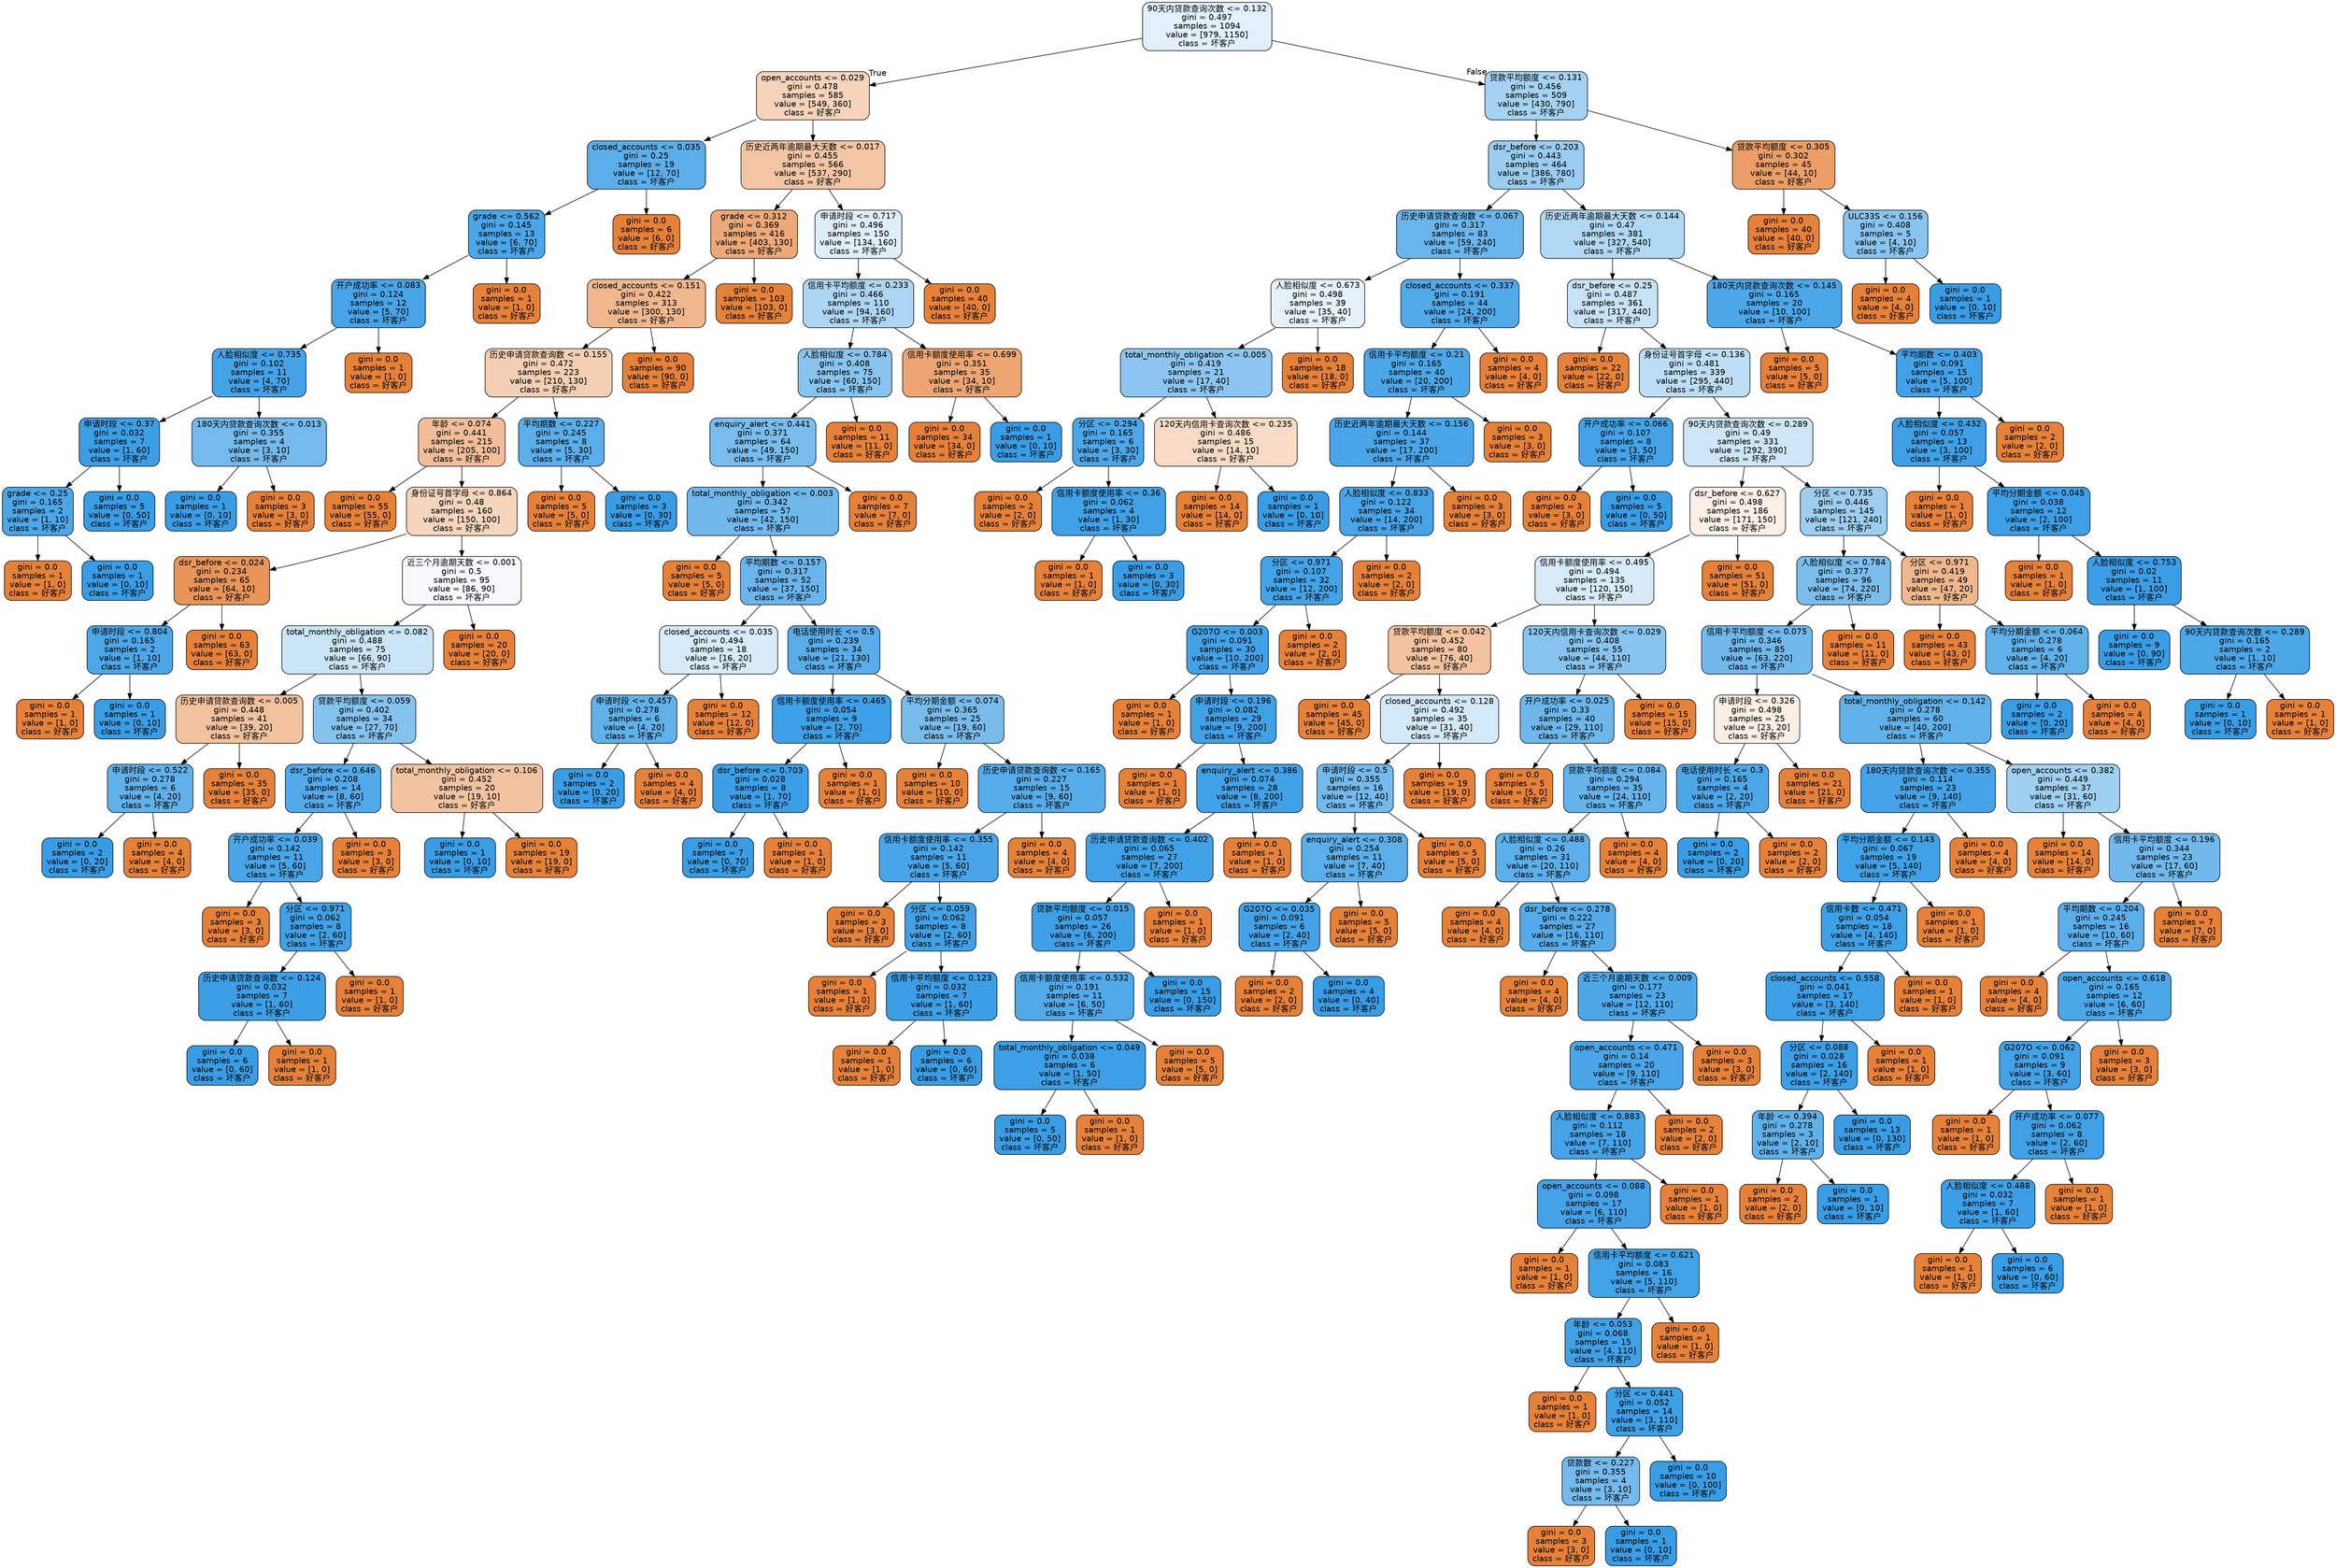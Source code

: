 digraph Tree {
node [shape=box, style="filled, rounded", color="black", fontname=helvetica] ;
edge [fontname=helvetica] ;
0 [label="90天内贷款查询次数 <= 0.132\ngini = 0.497\nsamples = 1094\nvalue = [979, 1150]\nclass = 坏客户", fillcolor="#399de526"] ;
1 [label="open_accounts <= 0.029\ngini = 0.478\nsamples = 585\nvalue = [549, 360]\nclass = 好客户", fillcolor="#e5813958"] ;
0 -> 1 [labeldistance=2.5, labelangle=45, headlabel="True"] ;
2 [label="closed_accounts <= 0.035\ngini = 0.25\nsamples = 19\nvalue = [12, 70]\nclass = 坏客户", fillcolor="#399de5d3"] ;
1 -> 2 ;
3 [label="grade <= 0.562\ngini = 0.145\nsamples = 13\nvalue = [6, 70]\nclass = 坏客户", fillcolor="#399de5e9"] ;
2 -> 3 ;
4 [label="开户成功率 <= 0.083\ngini = 0.124\nsamples = 12\nvalue = [5, 70]\nclass = 坏客户", fillcolor="#399de5ed"] ;
3 -> 4 ;
5 [label="人脸相似度 <= 0.735\ngini = 0.102\nsamples = 11\nvalue = [4, 70]\nclass = 坏客户", fillcolor="#399de5f0"] ;
4 -> 5 ;
6 [label="申请时段 <= 0.37\ngini = 0.032\nsamples = 7\nvalue = [1, 60]\nclass = 坏客户", fillcolor="#399de5fb"] ;
5 -> 6 ;
7 [label="grade <= 0.25\ngini = 0.165\nsamples = 2\nvalue = [1, 10]\nclass = 坏客户", fillcolor="#399de5e6"] ;
6 -> 7 ;
8 [label="gini = 0.0\nsamples = 1\nvalue = [1, 0]\nclass = 好客户", fillcolor="#e58139ff"] ;
7 -> 8 ;
9 [label="gini = 0.0\nsamples = 1\nvalue = [0, 10]\nclass = 坏客户", fillcolor="#399de5ff"] ;
7 -> 9 ;
10 [label="gini = 0.0\nsamples = 5\nvalue = [0, 50]\nclass = 坏客户", fillcolor="#399de5ff"] ;
6 -> 10 ;
11 [label="180天内贷款查询次数 <= 0.013\ngini = 0.355\nsamples = 4\nvalue = [3, 10]\nclass = 坏客户", fillcolor="#399de5b3"] ;
5 -> 11 ;
12 [label="gini = 0.0\nsamples = 1\nvalue = [0, 10]\nclass = 坏客户", fillcolor="#399de5ff"] ;
11 -> 12 ;
13 [label="gini = 0.0\nsamples = 3\nvalue = [3, 0]\nclass = 好客户", fillcolor="#e58139ff"] ;
11 -> 13 ;
14 [label="gini = 0.0\nsamples = 1\nvalue = [1, 0]\nclass = 好客户", fillcolor="#e58139ff"] ;
4 -> 14 ;
15 [label="gini = 0.0\nsamples = 1\nvalue = [1, 0]\nclass = 好客户", fillcolor="#e58139ff"] ;
3 -> 15 ;
16 [label="gini = 0.0\nsamples = 6\nvalue = [6, 0]\nclass = 好客户", fillcolor="#e58139ff"] ;
2 -> 16 ;
17 [label="历史近两年逾期最大天数 <= 0.017\ngini = 0.455\nsamples = 566\nvalue = [537, 290]\nclass = 好客户", fillcolor="#e5813975"] ;
1 -> 17 ;
18 [label="grade <= 0.312\ngini = 0.369\nsamples = 416\nvalue = [403, 130]\nclass = 好客户", fillcolor="#e58139ad"] ;
17 -> 18 ;
19 [label="closed_accounts <= 0.151\ngini = 0.422\nsamples = 313\nvalue = [300, 130]\nclass = 好客户", fillcolor="#e5813991"] ;
18 -> 19 ;
20 [label="历史申请贷款查询数 <= 0.155\ngini = 0.472\nsamples = 223\nvalue = [210, 130]\nclass = 好客户", fillcolor="#e5813961"] ;
19 -> 20 ;
21 [label="年龄 <= 0.074\ngini = 0.441\nsamples = 215\nvalue = [205, 100]\nclass = 好客户", fillcolor="#e5813983"] ;
20 -> 21 ;
22 [label="gini = 0.0\nsamples = 55\nvalue = [55, 0]\nclass = 好客户", fillcolor="#e58139ff"] ;
21 -> 22 ;
23 [label="身份证号首字母 <= 0.864\ngini = 0.48\nsamples = 160\nvalue = [150, 100]\nclass = 好客户", fillcolor="#e5813955"] ;
21 -> 23 ;
24 [label="dsr_before <= 0.024\ngini = 0.234\nsamples = 65\nvalue = [64, 10]\nclass = 好客户", fillcolor="#e58139d7"] ;
23 -> 24 ;
25 [label="申请时段 <= 0.804\ngini = 0.165\nsamples = 2\nvalue = [1, 10]\nclass = 坏客户", fillcolor="#399de5e6"] ;
24 -> 25 ;
26 [label="gini = 0.0\nsamples = 1\nvalue = [1, 0]\nclass = 好客户", fillcolor="#e58139ff"] ;
25 -> 26 ;
27 [label="gini = 0.0\nsamples = 1\nvalue = [0, 10]\nclass = 坏客户", fillcolor="#399de5ff"] ;
25 -> 27 ;
28 [label="gini = 0.0\nsamples = 63\nvalue = [63, 0]\nclass = 好客户", fillcolor="#e58139ff"] ;
24 -> 28 ;
29 [label="近三个月逾期天数 <= 0.001\ngini = 0.5\nsamples = 95\nvalue = [86, 90]\nclass = 坏客户", fillcolor="#399de50b"] ;
23 -> 29 ;
30 [label="total_monthly_obligation <= 0.082\ngini = 0.488\nsamples = 75\nvalue = [66, 90]\nclass = 坏客户", fillcolor="#399de544"] ;
29 -> 30 ;
31 [label="历史申请贷款查询数 <= 0.005\ngini = 0.448\nsamples = 41\nvalue = [39, 20]\nclass = 好客户", fillcolor="#e581397c"] ;
30 -> 31 ;
32 [label="申请时段 <= 0.522\ngini = 0.278\nsamples = 6\nvalue = [4, 20]\nclass = 坏客户", fillcolor="#399de5cc"] ;
31 -> 32 ;
33 [label="gini = 0.0\nsamples = 2\nvalue = [0, 20]\nclass = 坏客户", fillcolor="#399de5ff"] ;
32 -> 33 ;
34 [label="gini = 0.0\nsamples = 4\nvalue = [4, 0]\nclass = 好客户", fillcolor="#e58139ff"] ;
32 -> 34 ;
35 [label="gini = 0.0\nsamples = 35\nvalue = [35, 0]\nclass = 好客户", fillcolor="#e58139ff"] ;
31 -> 35 ;
36 [label="贷款平均额度 <= 0.059\ngini = 0.402\nsamples = 34\nvalue = [27, 70]\nclass = 坏客户", fillcolor="#399de59d"] ;
30 -> 36 ;
37 [label="dsr_before <= 0.646\ngini = 0.208\nsamples = 14\nvalue = [8, 60]\nclass = 坏客户", fillcolor="#399de5dd"] ;
36 -> 37 ;
38 [label="开户成功率 <= 0.039\ngini = 0.142\nsamples = 11\nvalue = [5, 60]\nclass = 坏客户", fillcolor="#399de5ea"] ;
37 -> 38 ;
39 [label="gini = 0.0\nsamples = 3\nvalue = [3, 0]\nclass = 好客户", fillcolor="#e58139ff"] ;
38 -> 39 ;
40 [label="分区 <= 0.971\ngini = 0.062\nsamples = 8\nvalue = [2, 60]\nclass = 坏客户", fillcolor="#399de5f6"] ;
38 -> 40 ;
41 [label="历史申请贷款查询数 <= 0.124\ngini = 0.032\nsamples = 7\nvalue = [1, 60]\nclass = 坏客户", fillcolor="#399de5fb"] ;
40 -> 41 ;
42 [label="gini = 0.0\nsamples = 6\nvalue = [0, 60]\nclass = 坏客户", fillcolor="#399de5ff"] ;
41 -> 42 ;
43 [label="gini = 0.0\nsamples = 1\nvalue = [1, 0]\nclass = 好客户", fillcolor="#e58139ff"] ;
41 -> 43 ;
44 [label="gini = 0.0\nsamples = 1\nvalue = [1, 0]\nclass = 好客户", fillcolor="#e58139ff"] ;
40 -> 44 ;
45 [label="gini = 0.0\nsamples = 3\nvalue = [3, 0]\nclass = 好客户", fillcolor="#e58139ff"] ;
37 -> 45 ;
46 [label="total_monthly_obligation <= 0.106\ngini = 0.452\nsamples = 20\nvalue = [19, 10]\nclass = 好客户", fillcolor="#e5813979"] ;
36 -> 46 ;
47 [label="gini = 0.0\nsamples = 1\nvalue = [0, 10]\nclass = 坏客户", fillcolor="#399de5ff"] ;
46 -> 47 ;
48 [label="gini = 0.0\nsamples = 19\nvalue = [19, 0]\nclass = 好客户", fillcolor="#e58139ff"] ;
46 -> 48 ;
49 [label="gini = 0.0\nsamples = 20\nvalue = [20, 0]\nclass = 好客户", fillcolor="#e58139ff"] ;
29 -> 49 ;
50 [label="平均期数 <= 0.227\ngini = 0.245\nsamples = 8\nvalue = [5, 30]\nclass = 坏客户", fillcolor="#399de5d4"] ;
20 -> 50 ;
51 [label="gini = 0.0\nsamples = 5\nvalue = [5, 0]\nclass = 好客户", fillcolor="#e58139ff"] ;
50 -> 51 ;
52 [label="gini = 0.0\nsamples = 3\nvalue = [0, 30]\nclass = 坏客户", fillcolor="#399de5ff"] ;
50 -> 52 ;
53 [label="gini = 0.0\nsamples = 90\nvalue = [90, 0]\nclass = 好客户", fillcolor="#e58139ff"] ;
19 -> 53 ;
54 [label="gini = 0.0\nsamples = 103\nvalue = [103, 0]\nclass = 好客户", fillcolor="#e58139ff"] ;
18 -> 54 ;
55 [label="申请时段 <= 0.717\ngini = 0.496\nsamples = 150\nvalue = [134, 160]\nclass = 坏客户", fillcolor="#399de529"] ;
17 -> 55 ;
56 [label="信用卡平均额度 <= 0.233\ngini = 0.466\nsamples = 110\nvalue = [94, 160]\nclass = 坏客户", fillcolor="#399de569"] ;
55 -> 56 ;
57 [label="人脸相似度 <= 0.784\ngini = 0.408\nsamples = 75\nvalue = [60, 150]\nclass = 坏客户", fillcolor="#399de599"] ;
56 -> 57 ;
58 [label="enquiry_alert <= 0.441\ngini = 0.371\nsamples = 64\nvalue = [49, 150]\nclass = 坏客户", fillcolor="#399de5ac"] ;
57 -> 58 ;
59 [label="total_monthly_obligation <= 0.003\ngini = 0.342\nsamples = 57\nvalue = [42, 150]\nclass = 坏客户", fillcolor="#399de5b8"] ;
58 -> 59 ;
60 [label="gini = 0.0\nsamples = 5\nvalue = [5, 0]\nclass = 好客户", fillcolor="#e58139ff"] ;
59 -> 60 ;
61 [label="平均期数 <= 0.157\ngini = 0.317\nsamples = 52\nvalue = [37, 150]\nclass = 坏客户", fillcolor="#399de5c0"] ;
59 -> 61 ;
62 [label="closed_accounts <= 0.035\ngini = 0.494\nsamples = 18\nvalue = [16, 20]\nclass = 坏客户", fillcolor="#399de533"] ;
61 -> 62 ;
63 [label="申请时段 <= 0.457\ngini = 0.278\nsamples = 6\nvalue = [4, 20]\nclass = 坏客户", fillcolor="#399de5cc"] ;
62 -> 63 ;
64 [label="gini = 0.0\nsamples = 2\nvalue = [0, 20]\nclass = 坏客户", fillcolor="#399de5ff"] ;
63 -> 64 ;
65 [label="gini = 0.0\nsamples = 4\nvalue = [4, 0]\nclass = 好客户", fillcolor="#e58139ff"] ;
63 -> 65 ;
66 [label="gini = 0.0\nsamples = 12\nvalue = [12, 0]\nclass = 好客户", fillcolor="#e58139ff"] ;
62 -> 66 ;
67 [label="电话使用时长 <= 0.5\ngini = 0.239\nsamples = 34\nvalue = [21, 130]\nclass = 坏客户", fillcolor="#399de5d6"] ;
61 -> 67 ;
68 [label="信用卡额度使用率 <= 0.465\ngini = 0.054\nsamples = 9\nvalue = [2, 70]\nclass = 坏客户", fillcolor="#399de5f8"] ;
67 -> 68 ;
69 [label="dsr_before <= 0.703\ngini = 0.028\nsamples = 8\nvalue = [1, 70]\nclass = 坏客户", fillcolor="#399de5fb"] ;
68 -> 69 ;
70 [label="gini = 0.0\nsamples = 7\nvalue = [0, 70]\nclass = 坏客户", fillcolor="#399de5ff"] ;
69 -> 70 ;
71 [label="gini = 0.0\nsamples = 1\nvalue = [1, 0]\nclass = 好客户", fillcolor="#e58139ff"] ;
69 -> 71 ;
72 [label="gini = 0.0\nsamples = 1\nvalue = [1, 0]\nclass = 好客户", fillcolor="#e58139ff"] ;
68 -> 72 ;
73 [label="平均分期金额 <= 0.074\ngini = 0.365\nsamples = 25\nvalue = [19, 60]\nclass = 坏客户", fillcolor="#399de5ae"] ;
67 -> 73 ;
74 [label="gini = 0.0\nsamples = 10\nvalue = [10, 0]\nclass = 好客户", fillcolor="#e58139ff"] ;
73 -> 74 ;
75 [label="历史申请贷款查询数 <= 0.165\ngini = 0.227\nsamples = 15\nvalue = [9, 60]\nclass = 坏客户", fillcolor="#399de5d9"] ;
73 -> 75 ;
76 [label="信用卡额度使用率 <= 0.355\ngini = 0.142\nsamples = 11\nvalue = [5, 60]\nclass = 坏客户", fillcolor="#399de5ea"] ;
75 -> 76 ;
77 [label="gini = 0.0\nsamples = 3\nvalue = [3, 0]\nclass = 好客户", fillcolor="#e58139ff"] ;
76 -> 77 ;
78 [label="分区 <= 0.059\ngini = 0.062\nsamples = 8\nvalue = [2, 60]\nclass = 坏客户", fillcolor="#399de5f6"] ;
76 -> 78 ;
79 [label="gini = 0.0\nsamples = 1\nvalue = [1, 0]\nclass = 好客户", fillcolor="#e58139ff"] ;
78 -> 79 ;
80 [label="信用卡平均额度 <= 0.123\ngini = 0.032\nsamples = 7\nvalue = [1, 60]\nclass = 坏客户", fillcolor="#399de5fb"] ;
78 -> 80 ;
81 [label="gini = 0.0\nsamples = 1\nvalue = [1, 0]\nclass = 好客户", fillcolor="#e58139ff"] ;
80 -> 81 ;
82 [label="gini = 0.0\nsamples = 6\nvalue = [0, 60]\nclass = 坏客户", fillcolor="#399de5ff"] ;
80 -> 82 ;
83 [label="gini = 0.0\nsamples = 4\nvalue = [4, 0]\nclass = 好客户", fillcolor="#e58139ff"] ;
75 -> 83 ;
84 [label="gini = 0.0\nsamples = 7\nvalue = [7, 0]\nclass = 好客户", fillcolor="#e58139ff"] ;
58 -> 84 ;
85 [label="gini = 0.0\nsamples = 11\nvalue = [11, 0]\nclass = 好客户", fillcolor="#e58139ff"] ;
57 -> 85 ;
86 [label="信用卡额度使用率 <= 0.699\ngini = 0.351\nsamples = 35\nvalue = [34, 10]\nclass = 好客户", fillcolor="#e58139b4"] ;
56 -> 86 ;
87 [label="gini = 0.0\nsamples = 34\nvalue = [34, 0]\nclass = 好客户", fillcolor="#e58139ff"] ;
86 -> 87 ;
88 [label="gini = 0.0\nsamples = 1\nvalue = [0, 10]\nclass = 坏客户", fillcolor="#399de5ff"] ;
86 -> 88 ;
89 [label="gini = 0.0\nsamples = 40\nvalue = [40, 0]\nclass = 好客户", fillcolor="#e58139ff"] ;
55 -> 89 ;
90 [label="贷款平均额度 <= 0.131\ngini = 0.456\nsamples = 509\nvalue = [430, 790]\nclass = 坏客户", fillcolor="#399de574"] ;
0 -> 90 [labeldistance=2.5, labelangle=-45, headlabel="False"] ;
91 [label="dsr_before <= 0.203\ngini = 0.443\nsamples = 464\nvalue = [386, 780]\nclass = 坏客户", fillcolor="#399de581"] ;
90 -> 91 ;
92 [label="历史申请贷款查询数 <= 0.067\ngini = 0.317\nsamples = 83\nvalue = [59, 240]\nclass = 坏客户", fillcolor="#399de5c0"] ;
91 -> 92 ;
93 [label="人脸相似度 <= 0.673\ngini = 0.498\nsamples = 39\nvalue = [35, 40]\nclass = 坏客户", fillcolor="#399de520"] ;
92 -> 93 ;
94 [label="total_monthly_obligation <= 0.005\ngini = 0.419\nsamples = 21\nvalue = [17, 40]\nclass = 坏客户", fillcolor="#399de593"] ;
93 -> 94 ;
95 [label="分区 <= 0.294\ngini = 0.165\nsamples = 6\nvalue = [3, 30]\nclass = 坏客户", fillcolor="#399de5e6"] ;
94 -> 95 ;
96 [label="gini = 0.0\nsamples = 2\nvalue = [2, 0]\nclass = 好客户", fillcolor="#e58139ff"] ;
95 -> 96 ;
97 [label="信用卡额度使用率 <= 0.36\ngini = 0.062\nsamples = 4\nvalue = [1, 30]\nclass = 坏客户", fillcolor="#399de5f6"] ;
95 -> 97 ;
98 [label="gini = 0.0\nsamples = 1\nvalue = [1, 0]\nclass = 好客户", fillcolor="#e58139ff"] ;
97 -> 98 ;
99 [label="gini = 0.0\nsamples = 3\nvalue = [0, 30]\nclass = 坏客户", fillcolor="#399de5ff"] ;
97 -> 99 ;
100 [label="120天内信用卡查询次数 <= 0.235\ngini = 0.486\nsamples = 15\nvalue = [14, 10]\nclass = 好客户", fillcolor="#e5813949"] ;
94 -> 100 ;
101 [label="gini = 0.0\nsamples = 14\nvalue = [14, 0]\nclass = 好客户", fillcolor="#e58139ff"] ;
100 -> 101 ;
102 [label="gini = 0.0\nsamples = 1\nvalue = [0, 10]\nclass = 坏客户", fillcolor="#399de5ff"] ;
100 -> 102 ;
103 [label="gini = 0.0\nsamples = 18\nvalue = [18, 0]\nclass = 好客户", fillcolor="#e58139ff"] ;
93 -> 103 ;
104 [label="closed_accounts <= 0.337\ngini = 0.191\nsamples = 44\nvalue = [24, 200]\nclass = 坏客户", fillcolor="#399de5e0"] ;
92 -> 104 ;
105 [label="信用卡平均额度 <= 0.21\ngini = 0.165\nsamples = 40\nvalue = [20, 200]\nclass = 坏客户", fillcolor="#399de5e6"] ;
104 -> 105 ;
106 [label="历史近两年逾期最大天数 <= 0.156\ngini = 0.144\nsamples = 37\nvalue = [17, 200]\nclass = 坏客户", fillcolor="#399de5e9"] ;
105 -> 106 ;
107 [label="人脸相似度 <= 0.833\ngini = 0.122\nsamples = 34\nvalue = [14, 200]\nclass = 坏客户", fillcolor="#399de5ed"] ;
106 -> 107 ;
108 [label="分区 <= 0.971\ngini = 0.107\nsamples = 32\nvalue = [12, 200]\nclass = 坏客户", fillcolor="#399de5f0"] ;
107 -> 108 ;
109 [label="G207O <= 0.003\ngini = 0.091\nsamples = 30\nvalue = [10, 200]\nclass = 坏客户", fillcolor="#399de5f2"] ;
108 -> 109 ;
110 [label="gini = 0.0\nsamples = 1\nvalue = [1, 0]\nclass = 好客户", fillcolor="#e58139ff"] ;
109 -> 110 ;
111 [label="申请时段 <= 0.196\ngini = 0.082\nsamples = 29\nvalue = [9, 200]\nclass = 坏客户", fillcolor="#399de5f4"] ;
109 -> 111 ;
112 [label="gini = 0.0\nsamples = 1\nvalue = [1, 0]\nclass = 好客户", fillcolor="#e58139ff"] ;
111 -> 112 ;
113 [label="enquiry_alert <= 0.386\ngini = 0.074\nsamples = 28\nvalue = [8, 200]\nclass = 坏客户", fillcolor="#399de5f5"] ;
111 -> 113 ;
114 [label="历史申请贷款查询数 <= 0.402\ngini = 0.065\nsamples = 27\nvalue = [7, 200]\nclass = 坏客户", fillcolor="#399de5f6"] ;
113 -> 114 ;
115 [label="贷款平均额度 <= 0.015\ngini = 0.057\nsamples = 26\nvalue = [6, 200]\nclass = 坏客户", fillcolor="#399de5f7"] ;
114 -> 115 ;
116 [label="信用卡额度使用率 <= 0.532\ngini = 0.191\nsamples = 11\nvalue = [6, 50]\nclass = 坏客户", fillcolor="#399de5e0"] ;
115 -> 116 ;
117 [label="total_monthly_obligation <= 0.049\ngini = 0.038\nsamples = 6\nvalue = [1, 50]\nclass = 坏客户", fillcolor="#399de5fa"] ;
116 -> 117 ;
118 [label="gini = 0.0\nsamples = 5\nvalue = [0, 50]\nclass = 坏客户", fillcolor="#399de5ff"] ;
117 -> 118 ;
119 [label="gini = 0.0\nsamples = 1\nvalue = [1, 0]\nclass = 好客户", fillcolor="#e58139ff"] ;
117 -> 119 ;
120 [label="gini = 0.0\nsamples = 5\nvalue = [5, 0]\nclass = 好客户", fillcolor="#e58139ff"] ;
116 -> 120 ;
121 [label="gini = 0.0\nsamples = 15\nvalue = [0, 150]\nclass = 坏客户", fillcolor="#399de5ff"] ;
115 -> 121 ;
122 [label="gini = 0.0\nsamples = 1\nvalue = [1, 0]\nclass = 好客户", fillcolor="#e58139ff"] ;
114 -> 122 ;
123 [label="gini = 0.0\nsamples = 1\nvalue = [1, 0]\nclass = 好客户", fillcolor="#e58139ff"] ;
113 -> 123 ;
124 [label="gini = 0.0\nsamples = 2\nvalue = [2, 0]\nclass = 好客户", fillcolor="#e58139ff"] ;
108 -> 124 ;
125 [label="gini = 0.0\nsamples = 2\nvalue = [2, 0]\nclass = 好客户", fillcolor="#e58139ff"] ;
107 -> 125 ;
126 [label="gini = 0.0\nsamples = 3\nvalue = [3, 0]\nclass = 好客户", fillcolor="#e58139ff"] ;
106 -> 126 ;
127 [label="gini = 0.0\nsamples = 3\nvalue = [3, 0]\nclass = 好客户", fillcolor="#e58139ff"] ;
105 -> 127 ;
128 [label="gini = 0.0\nsamples = 4\nvalue = [4, 0]\nclass = 好客户", fillcolor="#e58139ff"] ;
104 -> 128 ;
129 [label="历史近两年逾期最大天数 <= 0.144\ngini = 0.47\nsamples = 381\nvalue = [327, 540]\nclass = 坏客户", fillcolor="#399de565"] ;
91 -> 129 ;
130 [label="dsr_before <= 0.25\ngini = 0.487\nsamples = 361\nvalue = [317, 440]\nclass = 坏客户", fillcolor="#399de547"] ;
129 -> 130 ;
131 [label="gini = 0.0\nsamples = 22\nvalue = [22, 0]\nclass = 好客户", fillcolor="#e58139ff"] ;
130 -> 131 ;
132 [label="身份证号首字母 <= 0.136\ngini = 0.481\nsamples = 339\nvalue = [295, 440]\nclass = 坏客户", fillcolor="#399de554"] ;
130 -> 132 ;
133 [label="开户成功率 <= 0.066\ngini = 0.107\nsamples = 8\nvalue = [3, 50]\nclass = 坏客户", fillcolor="#399de5f0"] ;
132 -> 133 ;
134 [label="gini = 0.0\nsamples = 3\nvalue = [3, 0]\nclass = 好客户", fillcolor="#e58139ff"] ;
133 -> 134 ;
135 [label="gini = 0.0\nsamples = 5\nvalue = [0, 50]\nclass = 坏客户", fillcolor="#399de5ff"] ;
133 -> 135 ;
136 [label="90天内贷款查询次数 <= 0.289\ngini = 0.49\nsamples = 331\nvalue = [292, 390]\nclass = 坏客户", fillcolor="#399de540"] ;
132 -> 136 ;
137 [label="dsr_before <= 0.627\ngini = 0.498\nsamples = 186\nvalue = [171, 150]\nclass = 好客户", fillcolor="#e581391f"] ;
136 -> 137 ;
138 [label="信用卡额度使用率 <= 0.495\ngini = 0.494\nsamples = 135\nvalue = [120, 150]\nclass = 坏客户", fillcolor="#399de533"] ;
137 -> 138 ;
139 [label="贷款平均额度 <= 0.042\ngini = 0.452\nsamples = 80\nvalue = [76, 40]\nclass = 好客户", fillcolor="#e5813979"] ;
138 -> 139 ;
140 [label="gini = 0.0\nsamples = 45\nvalue = [45, 0]\nclass = 好客户", fillcolor="#e58139ff"] ;
139 -> 140 ;
141 [label="closed_accounts <= 0.128\ngini = 0.492\nsamples = 35\nvalue = [31, 40]\nclass = 坏客户", fillcolor="#399de539"] ;
139 -> 141 ;
142 [label="申请时段 <= 0.5\ngini = 0.355\nsamples = 16\nvalue = [12, 40]\nclass = 坏客户", fillcolor="#399de5b3"] ;
141 -> 142 ;
143 [label="enquiry_alert <= 0.308\ngini = 0.254\nsamples = 11\nvalue = [7, 40]\nclass = 坏客户", fillcolor="#399de5d2"] ;
142 -> 143 ;
144 [label="G207O <= 0.035\ngini = 0.091\nsamples = 6\nvalue = [2, 40]\nclass = 坏客户", fillcolor="#399de5f2"] ;
143 -> 144 ;
145 [label="gini = 0.0\nsamples = 2\nvalue = [2, 0]\nclass = 好客户", fillcolor="#e58139ff"] ;
144 -> 145 ;
146 [label="gini = 0.0\nsamples = 4\nvalue = [0, 40]\nclass = 坏客户", fillcolor="#399de5ff"] ;
144 -> 146 ;
147 [label="gini = 0.0\nsamples = 5\nvalue = [5, 0]\nclass = 好客户", fillcolor="#e58139ff"] ;
143 -> 147 ;
148 [label="gini = 0.0\nsamples = 5\nvalue = [5, 0]\nclass = 好客户", fillcolor="#e58139ff"] ;
142 -> 148 ;
149 [label="gini = 0.0\nsamples = 19\nvalue = [19, 0]\nclass = 好客户", fillcolor="#e58139ff"] ;
141 -> 149 ;
150 [label="120天内信用卡查询次数 <= 0.029\ngini = 0.408\nsamples = 55\nvalue = [44, 110]\nclass = 坏客户", fillcolor="#399de599"] ;
138 -> 150 ;
151 [label="开户成功率 <= 0.025\ngini = 0.33\nsamples = 40\nvalue = [29, 110]\nclass = 坏客户", fillcolor="#399de5bc"] ;
150 -> 151 ;
152 [label="gini = 0.0\nsamples = 5\nvalue = [5, 0]\nclass = 好客户", fillcolor="#e58139ff"] ;
151 -> 152 ;
153 [label="贷款平均额度 <= 0.084\ngini = 0.294\nsamples = 35\nvalue = [24, 110]\nclass = 坏客户", fillcolor="#399de5c7"] ;
151 -> 153 ;
154 [label="人脸相似度 <= 0.488\ngini = 0.26\nsamples = 31\nvalue = [20, 110]\nclass = 坏客户", fillcolor="#399de5d1"] ;
153 -> 154 ;
155 [label="gini = 0.0\nsamples = 4\nvalue = [4, 0]\nclass = 好客户", fillcolor="#e58139ff"] ;
154 -> 155 ;
156 [label="dsr_before <= 0.278\ngini = 0.222\nsamples = 27\nvalue = [16, 110]\nclass = 坏客户", fillcolor="#399de5da"] ;
154 -> 156 ;
157 [label="gini = 0.0\nsamples = 4\nvalue = [4, 0]\nclass = 好客户", fillcolor="#e58139ff"] ;
156 -> 157 ;
158 [label="近三个月逾期天数 <= 0.009\ngini = 0.177\nsamples = 23\nvalue = [12, 110]\nclass = 坏客户", fillcolor="#399de5e3"] ;
156 -> 158 ;
159 [label="open_accounts <= 0.471\ngini = 0.14\nsamples = 20\nvalue = [9, 110]\nclass = 坏客户", fillcolor="#399de5ea"] ;
158 -> 159 ;
160 [label="人脸相似度 <= 0.883\ngini = 0.112\nsamples = 18\nvalue = [7, 110]\nclass = 坏客户", fillcolor="#399de5ef"] ;
159 -> 160 ;
161 [label="open_accounts <= 0.088\ngini = 0.098\nsamples = 17\nvalue = [6, 110]\nclass = 坏客户", fillcolor="#399de5f1"] ;
160 -> 161 ;
162 [label="gini = 0.0\nsamples = 1\nvalue = [1, 0]\nclass = 好客户", fillcolor="#e58139ff"] ;
161 -> 162 ;
163 [label="信用卡平均额度 <= 0.621\ngini = 0.083\nsamples = 16\nvalue = [5, 110]\nclass = 坏客户", fillcolor="#399de5f3"] ;
161 -> 163 ;
164 [label="年龄 <= 0.053\ngini = 0.068\nsamples = 15\nvalue = [4, 110]\nclass = 坏客户", fillcolor="#399de5f6"] ;
163 -> 164 ;
165 [label="gini = 0.0\nsamples = 1\nvalue = [1, 0]\nclass = 好客户", fillcolor="#e58139ff"] ;
164 -> 165 ;
166 [label="分区 <= 0.441\ngini = 0.052\nsamples = 14\nvalue = [3, 110]\nclass = 坏客户", fillcolor="#399de5f8"] ;
164 -> 166 ;
167 [label="贷款数 <= 0.227\ngini = 0.355\nsamples = 4\nvalue = [3, 10]\nclass = 坏客户", fillcolor="#399de5b3"] ;
166 -> 167 ;
168 [label="gini = 0.0\nsamples = 3\nvalue = [3, 0]\nclass = 好客户", fillcolor="#e58139ff"] ;
167 -> 168 ;
169 [label="gini = 0.0\nsamples = 1\nvalue = [0, 10]\nclass = 坏客户", fillcolor="#399de5ff"] ;
167 -> 169 ;
170 [label="gini = 0.0\nsamples = 10\nvalue = [0, 100]\nclass = 坏客户", fillcolor="#399de5ff"] ;
166 -> 170 ;
171 [label="gini = 0.0\nsamples = 1\nvalue = [1, 0]\nclass = 好客户", fillcolor="#e58139ff"] ;
163 -> 171 ;
172 [label="gini = 0.0\nsamples = 1\nvalue = [1, 0]\nclass = 好客户", fillcolor="#e58139ff"] ;
160 -> 172 ;
173 [label="gini = 0.0\nsamples = 2\nvalue = [2, 0]\nclass = 好客户", fillcolor="#e58139ff"] ;
159 -> 173 ;
174 [label="gini = 0.0\nsamples = 3\nvalue = [3, 0]\nclass = 好客户", fillcolor="#e58139ff"] ;
158 -> 174 ;
175 [label="gini = 0.0\nsamples = 4\nvalue = [4, 0]\nclass = 好客户", fillcolor="#e58139ff"] ;
153 -> 175 ;
176 [label="gini = 0.0\nsamples = 15\nvalue = [15, 0]\nclass = 好客户", fillcolor="#e58139ff"] ;
150 -> 176 ;
177 [label="gini = 0.0\nsamples = 51\nvalue = [51, 0]\nclass = 好客户", fillcolor="#e58139ff"] ;
137 -> 177 ;
178 [label="分区 <= 0.735\ngini = 0.446\nsamples = 145\nvalue = [121, 240]\nclass = 坏客户", fillcolor="#399de57e"] ;
136 -> 178 ;
179 [label="人脸相似度 <= 0.784\ngini = 0.377\nsamples = 96\nvalue = [74, 220]\nclass = 坏客户", fillcolor="#399de5a9"] ;
178 -> 179 ;
180 [label="信用卡平均额度 <= 0.075\ngini = 0.346\nsamples = 85\nvalue = [63, 220]\nclass = 坏客户", fillcolor="#399de5b6"] ;
179 -> 180 ;
181 [label="申请时段 <= 0.326\ngini = 0.498\nsamples = 25\nvalue = [23, 20]\nclass = 好客户", fillcolor="#e5813921"] ;
180 -> 181 ;
182 [label="电话使用时长 <= 0.3\ngini = 0.165\nsamples = 4\nvalue = [2, 20]\nclass = 坏客户", fillcolor="#399de5e6"] ;
181 -> 182 ;
183 [label="gini = 0.0\nsamples = 2\nvalue = [0, 20]\nclass = 坏客户", fillcolor="#399de5ff"] ;
182 -> 183 ;
184 [label="gini = 0.0\nsamples = 2\nvalue = [2, 0]\nclass = 好客户", fillcolor="#e58139ff"] ;
182 -> 184 ;
185 [label="gini = 0.0\nsamples = 21\nvalue = [21, 0]\nclass = 好客户", fillcolor="#e58139ff"] ;
181 -> 185 ;
186 [label="total_monthly_obligation <= 0.142\ngini = 0.278\nsamples = 60\nvalue = [40, 200]\nclass = 坏客户", fillcolor="#399de5cc"] ;
180 -> 186 ;
187 [label="180天内贷款查询次数 <= 0.355\ngini = 0.114\nsamples = 23\nvalue = [9, 140]\nclass = 坏客户", fillcolor="#399de5ef"] ;
186 -> 187 ;
188 [label="平均分期金额 <= 0.143\ngini = 0.067\nsamples = 19\nvalue = [5, 140]\nclass = 坏客户", fillcolor="#399de5f6"] ;
187 -> 188 ;
189 [label="信用卡数 <= 0.471\ngini = 0.054\nsamples = 18\nvalue = [4, 140]\nclass = 坏客户", fillcolor="#399de5f8"] ;
188 -> 189 ;
190 [label="closed_accounts <= 0.558\ngini = 0.041\nsamples = 17\nvalue = [3, 140]\nclass = 坏客户", fillcolor="#399de5fa"] ;
189 -> 190 ;
191 [label="分区 <= 0.088\ngini = 0.028\nsamples = 16\nvalue = [2, 140]\nclass = 坏客户", fillcolor="#399de5fb"] ;
190 -> 191 ;
192 [label="年龄 <= 0.394\ngini = 0.278\nsamples = 3\nvalue = [2, 10]\nclass = 坏客户", fillcolor="#399de5cc"] ;
191 -> 192 ;
193 [label="gini = 0.0\nsamples = 2\nvalue = [2, 0]\nclass = 好客户", fillcolor="#e58139ff"] ;
192 -> 193 ;
194 [label="gini = 0.0\nsamples = 1\nvalue = [0, 10]\nclass = 坏客户", fillcolor="#399de5ff"] ;
192 -> 194 ;
195 [label="gini = 0.0\nsamples = 13\nvalue = [0, 130]\nclass = 坏客户", fillcolor="#399de5ff"] ;
191 -> 195 ;
196 [label="gini = 0.0\nsamples = 1\nvalue = [1, 0]\nclass = 好客户", fillcolor="#e58139ff"] ;
190 -> 196 ;
197 [label="gini = 0.0\nsamples = 1\nvalue = [1, 0]\nclass = 好客户", fillcolor="#e58139ff"] ;
189 -> 197 ;
198 [label="gini = 0.0\nsamples = 1\nvalue = [1, 0]\nclass = 好客户", fillcolor="#e58139ff"] ;
188 -> 198 ;
199 [label="gini = 0.0\nsamples = 4\nvalue = [4, 0]\nclass = 好客户", fillcolor="#e58139ff"] ;
187 -> 199 ;
200 [label="open_accounts <= 0.382\ngini = 0.449\nsamples = 37\nvalue = [31, 60]\nclass = 坏客户", fillcolor="#399de57b"] ;
186 -> 200 ;
201 [label="gini = 0.0\nsamples = 14\nvalue = [14, 0]\nclass = 好客户", fillcolor="#e58139ff"] ;
200 -> 201 ;
202 [label="信用卡平均额度 <= 0.196\ngini = 0.344\nsamples = 23\nvalue = [17, 60]\nclass = 坏客户", fillcolor="#399de5b7"] ;
200 -> 202 ;
203 [label="平均期数 <= 0.204\ngini = 0.245\nsamples = 16\nvalue = [10, 60]\nclass = 坏客户", fillcolor="#399de5d4"] ;
202 -> 203 ;
204 [label="gini = 0.0\nsamples = 4\nvalue = [4, 0]\nclass = 好客户", fillcolor="#e58139ff"] ;
203 -> 204 ;
205 [label="open_accounts <= 0.618\ngini = 0.165\nsamples = 12\nvalue = [6, 60]\nclass = 坏客户", fillcolor="#399de5e6"] ;
203 -> 205 ;
206 [label="G207O <= 0.062\ngini = 0.091\nsamples = 9\nvalue = [3, 60]\nclass = 坏客户", fillcolor="#399de5f2"] ;
205 -> 206 ;
207 [label="gini = 0.0\nsamples = 1\nvalue = [1, 0]\nclass = 好客户", fillcolor="#e58139ff"] ;
206 -> 207 ;
208 [label="开户成功率 <= 0.077\ngini = 0.062\nsamples = 8\nvalue = [2, 60]\nclass = 坏客户", fillcolor="#399de5f6"] ;
206 -> 208 ;
209 [label="人脸相似度 <= 0.488\ngini = 0.032\nsamples = 7\nvalue = [1, 60]\nclass = 坏客户", fillcolor="#399de5fb"] ;
208 -> 209 ;
210 [label="gini = 0.0\nsamples = 1\nvalue = [1, 0]\nclass = 好客户", fillcolor="#e58139ff"] ;
209 -> 210 ;
211 [label="gini = 0.0\nsamples = 6\nvalue = [0, 60]\nclass = 坏客户", fillcolor="#399de5ff"] ;
209 -> 211 ;
212 [label="gini = 0.0\nsamples = 1\nvalue = [1, 0]\nclass = 好客户", fillcolor="#e58139ff"] ;
208 -> 212 ;
213 [label="gini = 0.0\nsamples = 3\nvalue = [3, 0]\nclass = 好客户", fillcolor="#e58139ff"] ;
205 -> 213 ;
214 [label="gini = 0.0\nsamples = 7\nvalue = [7, 0]\nclass = 好客户", fillcolor="#e58139ff"] ;
202 -> 214 ;
215 [label="gini = 0.0\nsamples = 11\nvalue = [11, 0]\nclass = 好客户", fillcolor="#e58139ff"] ;
179 -> 215 ;
216 [label="分区 <= 0.971\ngini = 0.419\nsamples = 49\nvalue = [47, 20]\nclass = 好客户", fillcolor="#e5813992"] ;
178 -> 216 ;
217 [label="gini = 0.0\nsamples = 43\nvalue = [43, 0]\nclass = 好客户", fillcolor="#e58139ff"] ;
216 -> 217 ;
218 [label="平均分期金额 <= 0.064\ngini = 0.278\nsamples = 6\nvalue = [4, 20]\nclass = 坏客户", fillcolor="#399de5cc"] ;
216 -> 218 ;
219 [label="gini = 0.0\nsamples = 2\nvalue = [0, 20]\nclass = 坏客户", fillcolor="#399de5ff"] ;
218 -> 219 ;
220 [label="gini = 0.0\nsamples = 4\nvalue = [4, 0]\nclass = 好客户", fillcolor="#e58139ff"] ;
218 -> 220 ;
221 [label="180天内贷款查询次数 <= 0.145\ngini = 0.165\nsamples = 20\nvalue = [10, 100]\nclass = 坏客户", fillcolor="#399de5e6"] ;
129 -> 221 ;
222 [label="gini = 0.0\nsamples = 5\nvalue = [5, 0]\nclass = 好客户", fillcolor="#e58139ff"] ;
221 -> 222 ;
223 [label="平均期数 <= 0.403\ngini = 0.091\nsamples = 15\nvalue = [5, 100]\nclass = 坏客户", fillcolor="#399de5f2"] ;
221 -> 223 ;
224 [label="人脸相似度 <= 0.432\ngini = 0.057\nsamples = 13\nvalue = [3, 100]\nclass = 坏客户", fillcolor="#399de5f7"] ;
223 -> 224 ;
225 [label="gini = 0.0\nsamples = 1\nvalue = [1, 0]\nclass = 好客户", fillcolor="#e58139ff"] ;
224 -> 225 ;
226 [label="平均分期金额 <= 0.045\ngini = 0.038\nsamples = 12\nvalue = [2, 100]\nclass = 坏客户", fillcolor="#399de5fa"] ;
224 -> 226 ;
227 [label="gini = 0.0\nsamples = 1\nvalue = [1, 0]\nclass = 好客户", fillcolor="#e58139ff"] ;
226 -> 227 ;
228 [label="人脸相似度 <= 0.753\ngini = 0.02\nsamples = 11\nvalue = [1, 100]\nclass = 坏客户", fillcolor="#399de5fc"] ;
226 -> 228 ;
229 [label="gini = 0.0\nsamples = 9\nvalue = [0, 90]\nclass = 坏客户", fillcolor="#399de5ff"] ;
228 -> 229 ;
230 [label="90天内贷款查询次数 <= 0.289\ngini = 0.165\nsamples = 2\nvalue = [1, 10]\nclass = 坏客户", fillcolor="#399de5e6"] ;
228 -> 230 ;
231 [label="gini = 0.0\nsamples = 1\nvalue = [0, 10]\nclass = 坏客户", fillcolor="#399de5ff"] ;
230 -> 231 ;
232 [label="gini = 0.0\nsamples = 1\nvalue = [1, 0]\nclass = 好客户", fillcolor="#e58139ff"] ;
230 -> 232 ;
233 [label="gini = 0.0\nsamples = 2\nvalue = [2, 0]\nclass = 好客户", fillcolor="#e58139ff"] ;
223 -> 233 ;
234 [label="贷款平均额度 <= 0.305\ngini = 0.302\nsamples = 45\nvalue = [44, 10]\nclass = 好客户", fillcolor="#e58139c5"] ;
90 -> 234 ;
235 [label="gini = 0.0\nsamples = 40\nvalue = [40, 0]\nclass = 好客户", fillcolor="#e58139ff"] ;
234 -> 235 ;
236 [label="ULC33S <= 0.156\ngini = 0.408\nsamples = 5\nvalue = [4, 10]\nclass = 坏客户", fillcolor="#399de599"] ;
234 -> 236 ;
237 [label="gini = 0.0\nsamples = 4\nvalue = [4, 0]\nclass = 好客户", fillcolor="#e58139ff"] ;
236 -> 237 ;
238 [label="gini = 0.0\nsamples = 1\nvalue = [0, 10]\nclass = 坏客户", fillcolor="#399de5ff"] ;
236 -> 238 ;
}